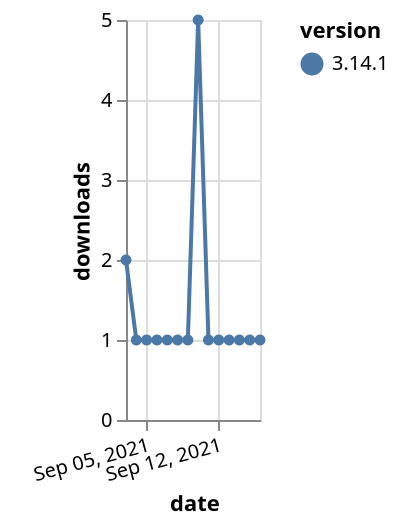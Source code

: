 {"$schema": "https://vega.github.io/schema/vega-lite/v5.json", "description": "A simple bar chart with embedded data.", "data": {"values": [{"date": "2021-09-03", "total": 503, "delta": 2, "version": "3.14.1"}, {"date": "2021-09-04", "total": 504, "delta": 1, "version": "3.14.1"}, {"date": "2021-09-05", "total": 505, "delta": 1, "version": "3.14.1"}, {"date": "2021-09-06", "total": 506, "delta": 1, "version": "3.14.1"}, {"date": "2021-09-07", "total": 507, "delta": 1, "version": "3.14.1"}, {"date": "2021-09-08", "total": 508, "delta": 1, "version": "3.14.1"}, {"date": "2021-09-09", "total": 509, "delta": 1, "version": "3.14.1"}, {"date": "2021-09-10", "total": 514, "delta": 5, "version": "3.14.1"}, {"date": "2021-09-11", "total": 515, "delta": 1, "version": "3.14.1"}, {"date": "2021-09-12", "total": 516, "delta": 1, "version": "3.14.1"}, {"date": "2021-09-13", "total": 517, "delta": 1, "version": "3.14.1"}, {"date": "2021-09-14", "total": 518, "delta": 1, "version": "3.14.1"}, {"date": "2021-09-15", "total": 519, "delta": 1, "version": "3.14.1"}, {"date": "2021-09-16", "total": 520, "delta": 1, "version": "3.14.1"}]}, "width": "container", "mark": {"type": "line", "point": {"filled": true}}, "encoding": {"x": {"field": "date", "type": "temporal", "timeUnit": "yearmonthdate", "title": "date", "axis": {"labelAngle": -15}}, "y": {"field": "delta", "type": "quantitative", "title": "downloads"}, "color": {"field": "version", "type": "nominal"}, "tooltip": {"field": "delta"}}}